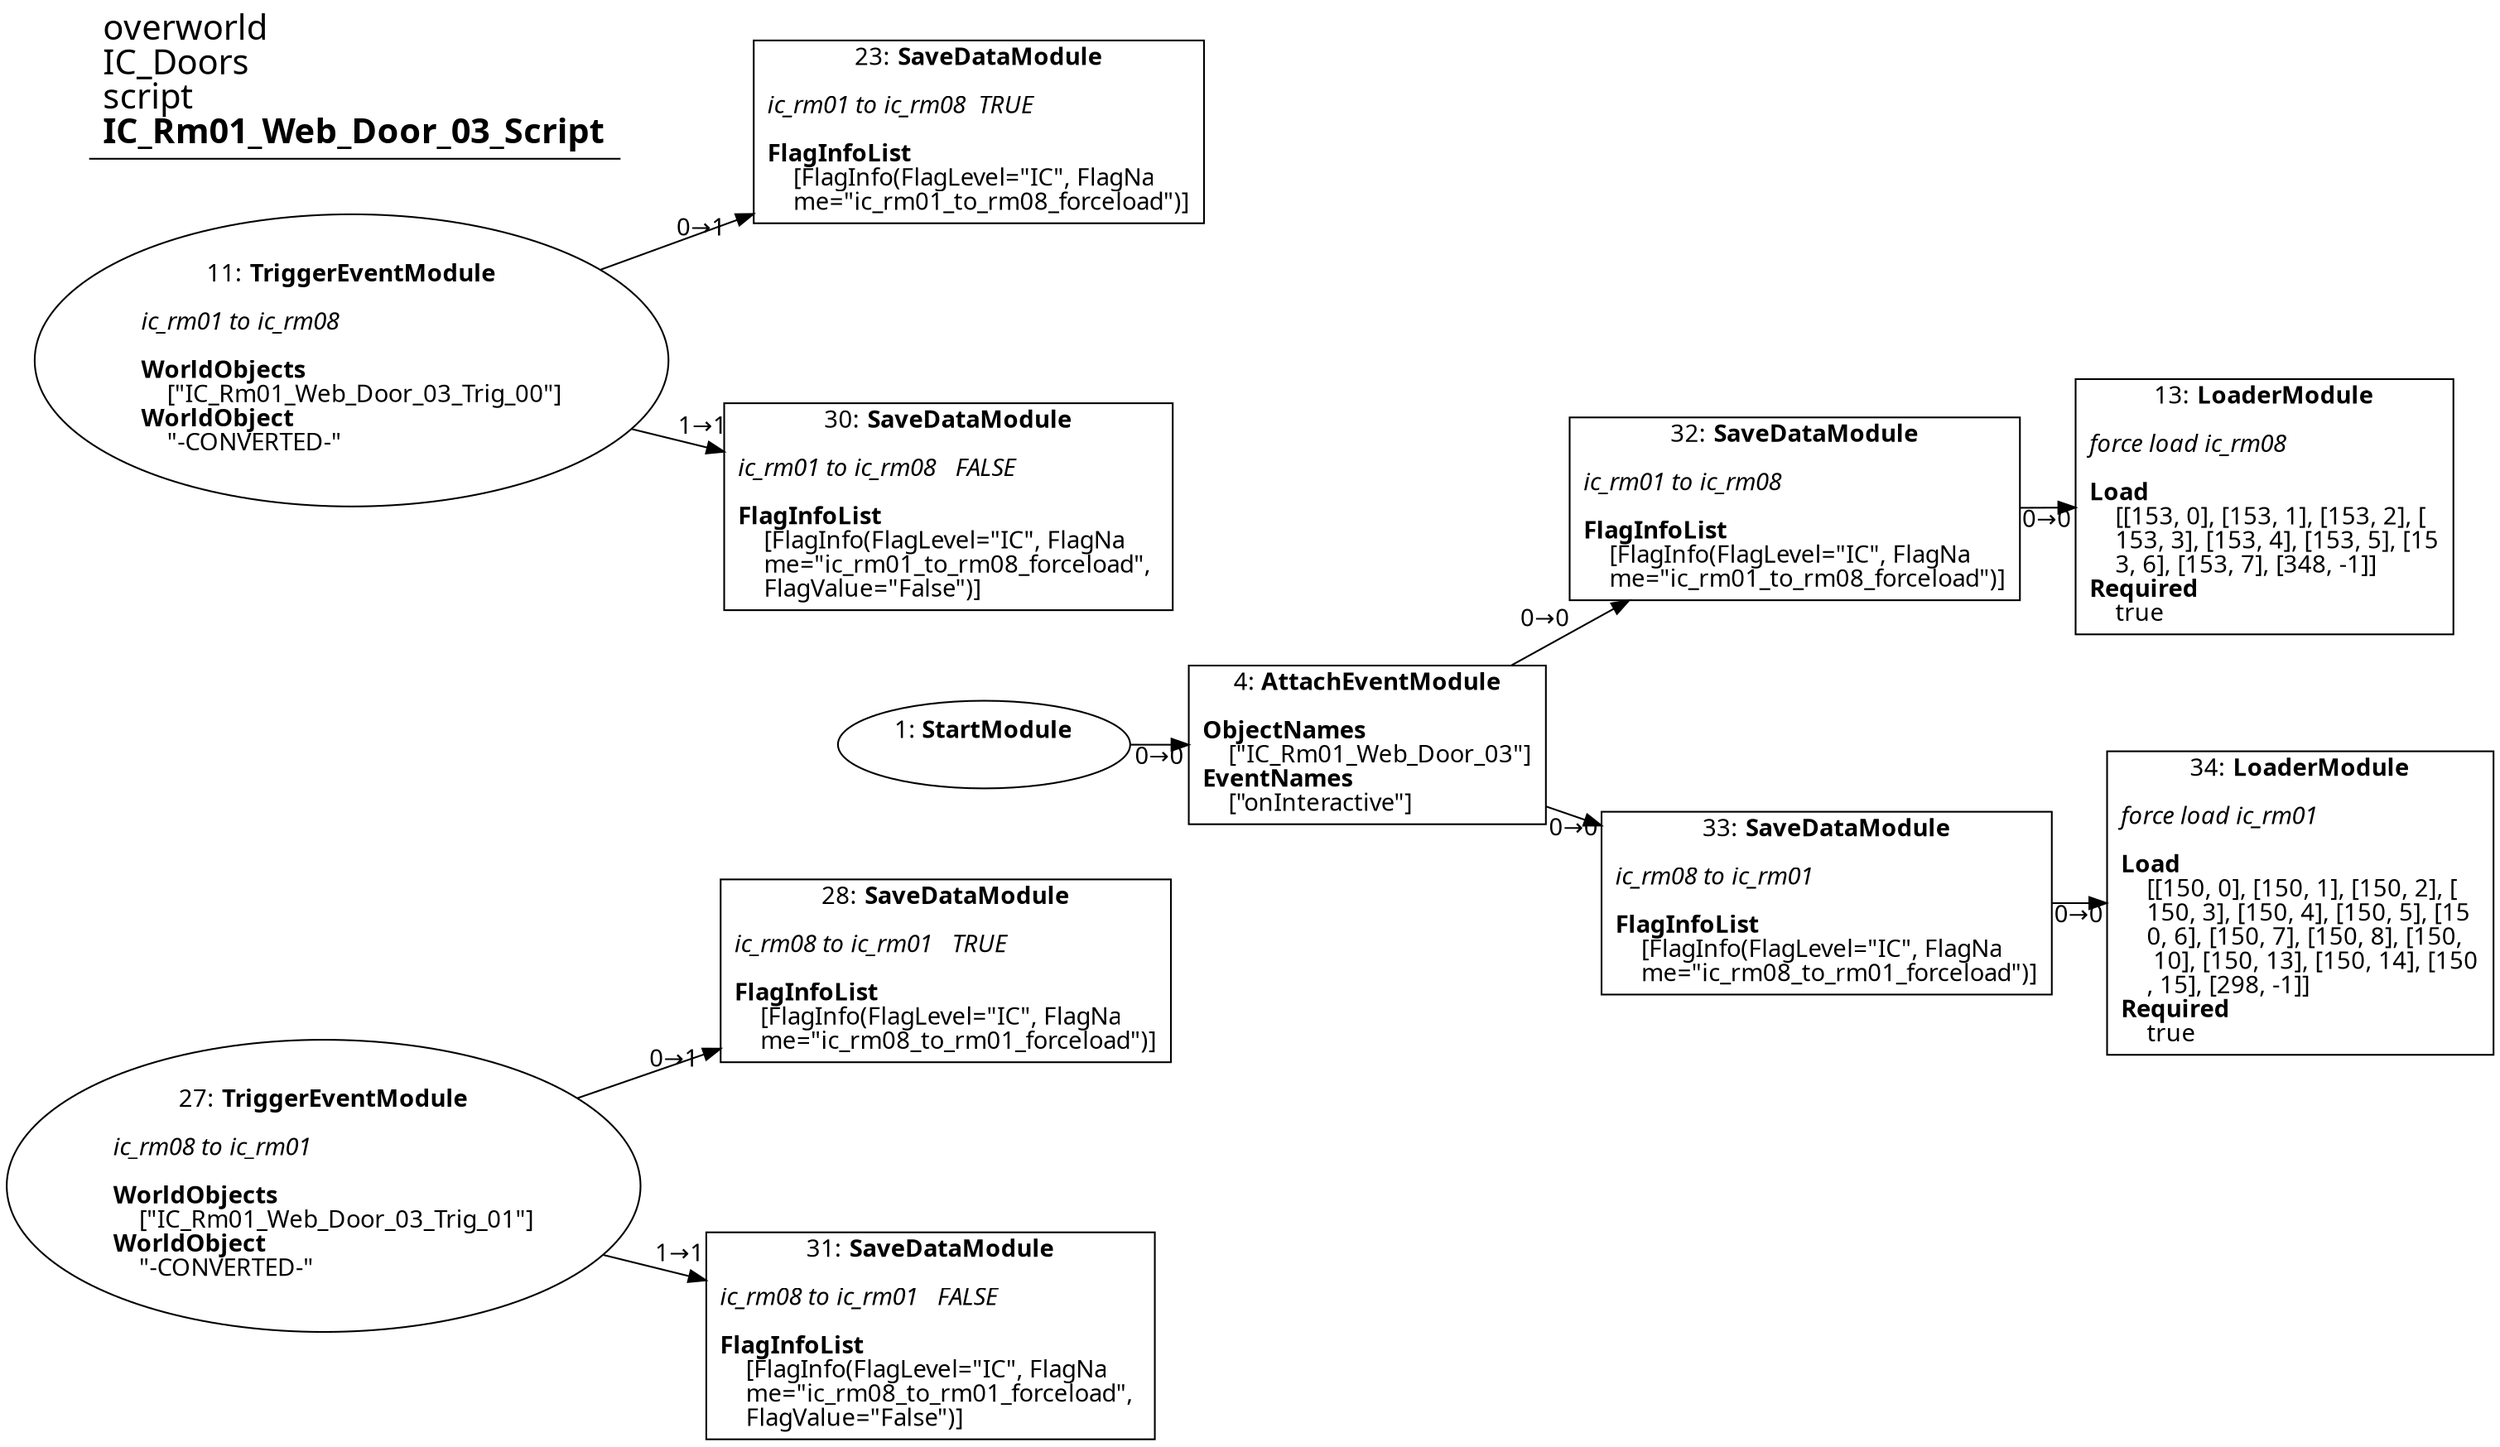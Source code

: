 digraph {
    layout = fdp;
    overlap = prism;
    sep = "+16";
    splines = spline;

    node [ shape = box ];

    graph [ fontname = "Segoe UI" ];
    node [ fontname = "Segoe UI" ];
    edge [ fontname = "Segoe UI" ];

    1 [ label = <1: <b>StartModule</b><br/><br/>> ];
    1 [ shape = oval ]
    1 [ pos = "-0.081,-0.80700004!" ];
    1 -> 4 [ label = "0→0" ];

    4 [ label = <4: <b>AttachEventModule</b><br/><br/><b>ObjectNames</b><br align="left"/>    [&quot;IC_Rm01_Web_Door_03&quot;]<br align="left"/><b>EventNames</b><br align="left"/>    [&quot;onInteractive&quot;]<br align="left"/>> ];
    4 [ pos = "0.058000002,-0.80700004!" ];
    4 -> 32 [ label = "0→0" ];
    4 -> 33 [ label = "0→0" ];

    11 [ label = <11: <b>TriggerEventModule</b><br/><br/><i>ic_rm01 to ic_rm08<br align="left"/></i><br align="left"/><b>WorldObjects</b><br align="left"/>    [&quot;IC_Rm01_Web_Door_03_Trig_00&quot;]<br align="left"/><b>WorldObject</b><br align="left"/>    &quot;-CONVERTED-&quot;<br align="left"/>> ];
    11 [ shape = oval ]
    11 [ pos = "-0.44300002,-0.58000004!" ];
    11 -> 23 [ label = "0→1" ];
    11 -> 30 [ label = "1→1" ];

    13 [ label = <13: <b>LoaderModule</b><br/><br/><i>force load ic_rm08<br align="left"/></i><br align="left"/><b>Load</b><br align="left"/>    [[153, 0], [153, 1], [153, 2], [<br align="left"/>    153, 3], [153, 4], [153, 5], [15<br align="left"/>    3, 6], [153, 7], [348, -1]]<br align="left"/><b>Required</b><br align="left"/>    true<br align="left"/>> ];
    13 [ pos = "0.55200005,-0.683!" ];

    23 [ label = <23: <b>SaveDataModule</b><br/><br/><i>ic_rm01 to ic_rm08  TRUE<br align="left"/></i><br align="left"/><b>FlagInfoList</b><br align="left"/>    [FlagInfo(FlagLevel=&quot;IC&quot;, FlagNa<br align="left"/>    me=&quot;ic_rm01_to_rm08_forceload&quot;)]<br align="left"/>> ];
    23 [ pos = "-0.164,-0.48800004!" ];

    27 [ label = <27: <b>TriggerEventModule</b><br/><br/><i>ic_rm08 to ic_rm01<br align="left"/></i><br align="left"/><b>WorldObjects</b><br align="left"/>    [&quot;IC_Rm01_Web_Door_03_Trig_01&quot;]<br align="left"/><b>WorldObject</b><br align="left"/>    &quot;-CONVERTED-&quot;<br align="left"/>> ];
    27 [ shape = oval ]
    27 [ pos = "-0.44400004,-1.0320001!" ];
    27 -> 28 [ label = "0→1" ];
    27 -> 31 [ label = "1→1" ];

    28 [ label = <28: <b>SaveDataModule</b><br/><br/><i>ic_rm08 to ic_rm01   TRUE<br align="left"/></i><br align="left"/><b>FlagInfoList</b><br align="left"/>    [FlagInfo(FlagLevel=&quot;IC&quot;, FlagNa<br align="left"/>    me=&quot;ic_rm08_to_rm01_forceload&quot;)]<br align="left"/>> ];
    28 [ pos = "-0.162,-0.92800003!" ];

    30 [ label = <30: <b>SaveDataModule</b><br/><br/><i>ic_rm01 to ic_rm08   FALSE<br align="left"/></i><br align="left"/><b>FlagInfoList</b><br align="left"/>    [FlagInfo(FlagLevel=&quot;IC&quot;, FlagNa<br align="left"/>    me=&quot;ic_rm01_to_rm08_forceload&quot;, <br align="left"/>    FlagValue=&quot;False&quot;)]<br align="left"/>> ];
    30 [ pos = "-0.162,-0.656!" ];

    31 [ label = <31: <b>SaveDataModule</b><br/><br/><i>ic_rm08 to ic_rm01   FALSE<br align="left"/></i><br align="left"/><b>FlagInfoList</b><br align="left"/>    [FlagInfo(FlagLevel=&quot;IC&quot;, FlagNa<br align="left"/>    me=&quot;ic_rm08_to_rm01_forceload&quot;, <br align="left"/>    FlagValue=&quot;False&quot;)]<br align="left"/>> ];
    31 [ pos = "-0.162,-1.0990001!" ];

    32 [ label = <32: <b>SaveDataModule</b><br/><br/><i>ic_rm01 to ic_rm08<br align="left"/></i><br align="left"/><b>FlagInfoList</b><br align="left"/>    [FlagInfo(FlagLevel=&quot;IC&quot;, FlagNa<br align="left"/>    me=&quot;ic_rm01_to_rm08_forceload&quot;)]<br align="left"/>> ];
    32 [ pos = "0.324,-0.683!" ];
    32 -> 13 [ label = "0→0" ];

    33 [ label = <33: <b>SaveDataModule</b><br/><br/><i>ic_rm08 to ic_rm01<br align="left"/></i><br align="left"/><b>FlagInfoList</b><br align="left"/>    [FlagInfo(FlagLevel=&quot;IC&quot;, FlagNa<br align="left"/>    me=&quot;ic_rm08_to_rm01_forceload&quot;)]<br align="left"/>> ];
    33 [ pos = "0.326,-0.88100004!" ];
    33 -> 34 [ label = "0→0" ];

    34 [ label = <34: <b>LoaderModule</b><br/><br/><i>force load ic_rm01<br align="left"/></i><br align="left"/><b>Load</b><br align="left"/>    [[150, 0], [150, 1], [150, 2], [<br align="left"/>    150, 3], [150, 4], [150, 5], [15<br align="left"/>    0, 6], [150, 7], [150, 8], [150,<br align="left"/>     10], [150, 13], [150, 14], [150<br align="left"/>    , 15], [298, -1]]<br align="left"/><b>Required</b><br align="left"/>    true<br align="left"/>> ];
    34 [ pos = "0.555,-0.88100004!" ];

    title [ pos = "-0.44500002,-0.48700002!" ];
    title [ shape = underline ];
    title [ label = <<font point-size="20">overworld<br align="left"/>IC_Doors<br align="left"/>script<br align="left"/><b>IC_Rm01_Web_Door_03_Script</b><br align="left"/></font>> ];
}
